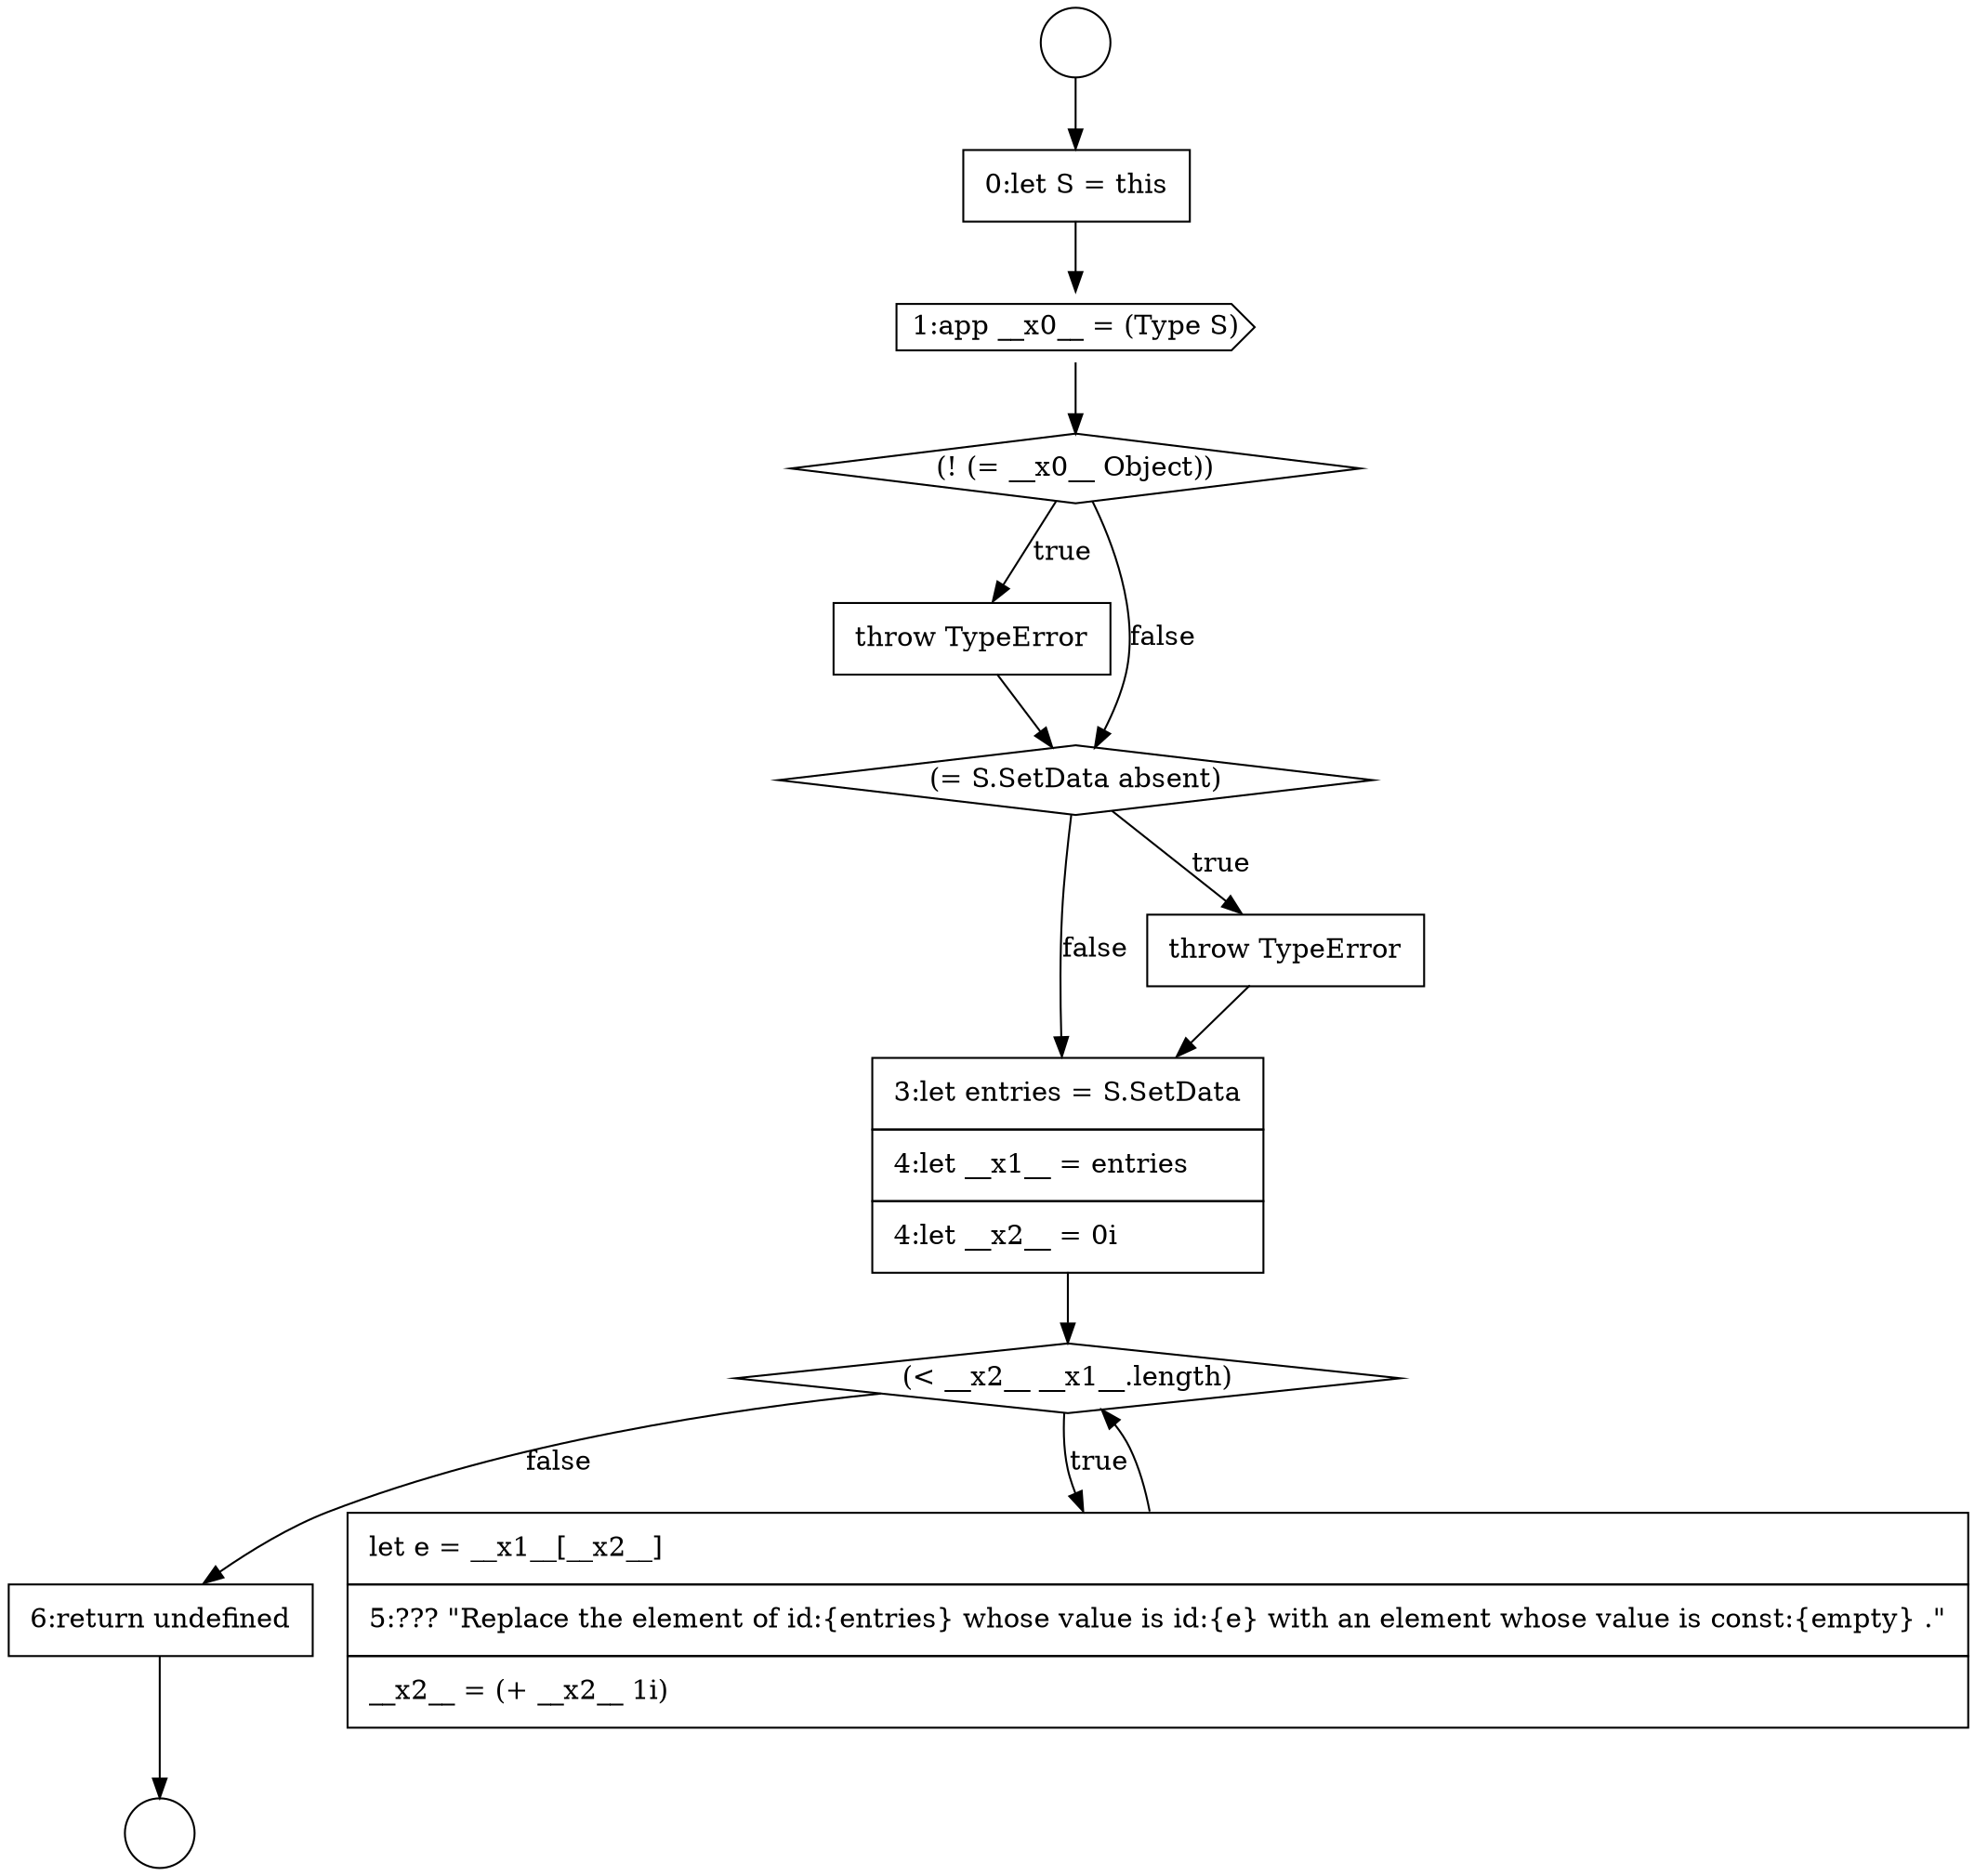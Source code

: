 digraph {
  node14996 [shape=cds, label=<<font color="black">1:app __x0__ = (Type S)</font>> color="black" fillcolor="white" style=filled]
  node15002 [shape=diamond, label=<<font color="black">(&lt; __x2__ __x1__.length)</font>> color="black" fillcolor="white" style=filled]
  node14993 [shape=circle label=" " color="black" fillcolor="white" style=filled]
  node15001 [shape=none, margin=0, label=<<font color="black">
    <table border="0" cellborder="1" cellspacing="0" cellpadding="10">
      <tr><td align="left">3:let entries = S.SetData</td></tr>
      <tr><td align="left">4:let __x1__ = entries</td></tr>
      <tr><td align="left">4:let __x2__ = 0i</td></tr>
    </table>
  </font>> color="black" fillcolor="white" style=filled]
  node14997 [shape=diamond, label=<<font color="black">(! (= __x0__ Object))</font>> color="black" fillcolor="white" style=filled]
  node14994 [shape=circle label=" " color="black" fillcolor="white" style=filled]
  node15004 [shape=none, margin=0, label=<<font color="black">
    <table border="0" cellborder="1" cellspacing="0" cellpadding="10">
      <tr><td align="left">6:return undefined</td></tr>
    </table>
  </font>> color="black" fillcolor="white" style=filled]
  node14998 [shape=none, margin=0, label=<<font color="black">
    <table border="0" cellborder="1" cellspacing="0" cellpadding="10">
      <tr><td align="left">throw TypeError</td></tr>
    </table>
  </font>> color="black" fillcolor="white" style=filled]
  node14999 [shape=diamond, label=<<font color="black">(= S.SetData absent)</font>> color="black" fillcolor="white" style=filled]
  node15003 [shape=none, margin=0, label=<<font color="black">
    <table border="0" cellborder="1" cellspacing="0" cellpadding="10">
      <tr><td align="left">let e = __x1__[__x2__]</td></tr>
      <tr><td align="left">5:??? &quot;Replace the element of id:{entries} whose value is id:{e} with an element whose value is const:{empty} .&quot;</td></tr>
      <tr><td align="left">__x2__ = (+ __x2__ 1i)</td></tr>
    </table>
  </font>> color="black" fillcolor="white" style=filled]
  node15000 [shape=none, margin=0, label=<<font color="black">
    <table border="0" cellborder="1" cellspacing="0" cellpadding="10">
      <tr><td align="left">throw TypeError</td></tr>
    </table>
  </font>> color="black" fillcolor="white" style=filled]
  node14995 [shape=none, margin=0, label=<<font color="black">
    <table border="0" cellborder="1" cellspacing="0" cellpadding="10">
      <tr><td align="left">0:let S = this</td></tr>
    </table>
  </font>> color="black" fillcolor="white" style=filled]
  node14993 -> node14995 [ color="black"]
  node14995 -> node14996 [ color="black"]
  node14997 -> node14998 [label=<<font color="black">true</font>> color="black"]
  node14997 -> node14999 [label=<<font color="black">false</font>> color="black"]
  node15002 -> node15003 [label=<<font color="black">true</font>> color="black"]
  node15002 -> node15004 [label=<<font color="black">false</font>> color="black"]
  node15004 -> node14994 [ color="black"]
  node15003 -> node15002 [ color="black"]
  node14999 -> node15000 [label=<<font color="black">true</font>> color="black"]
  node14999 -> node15001 [label=<<font color="black">false</font>> color="black"]
  node14998 -> node14999 [ color="black"]
  node14996 -> node14997 [ color="black"]
  node15000 -> node15001 [ color="black"]
  node15001 -> node15002 [ color="black"]
}
